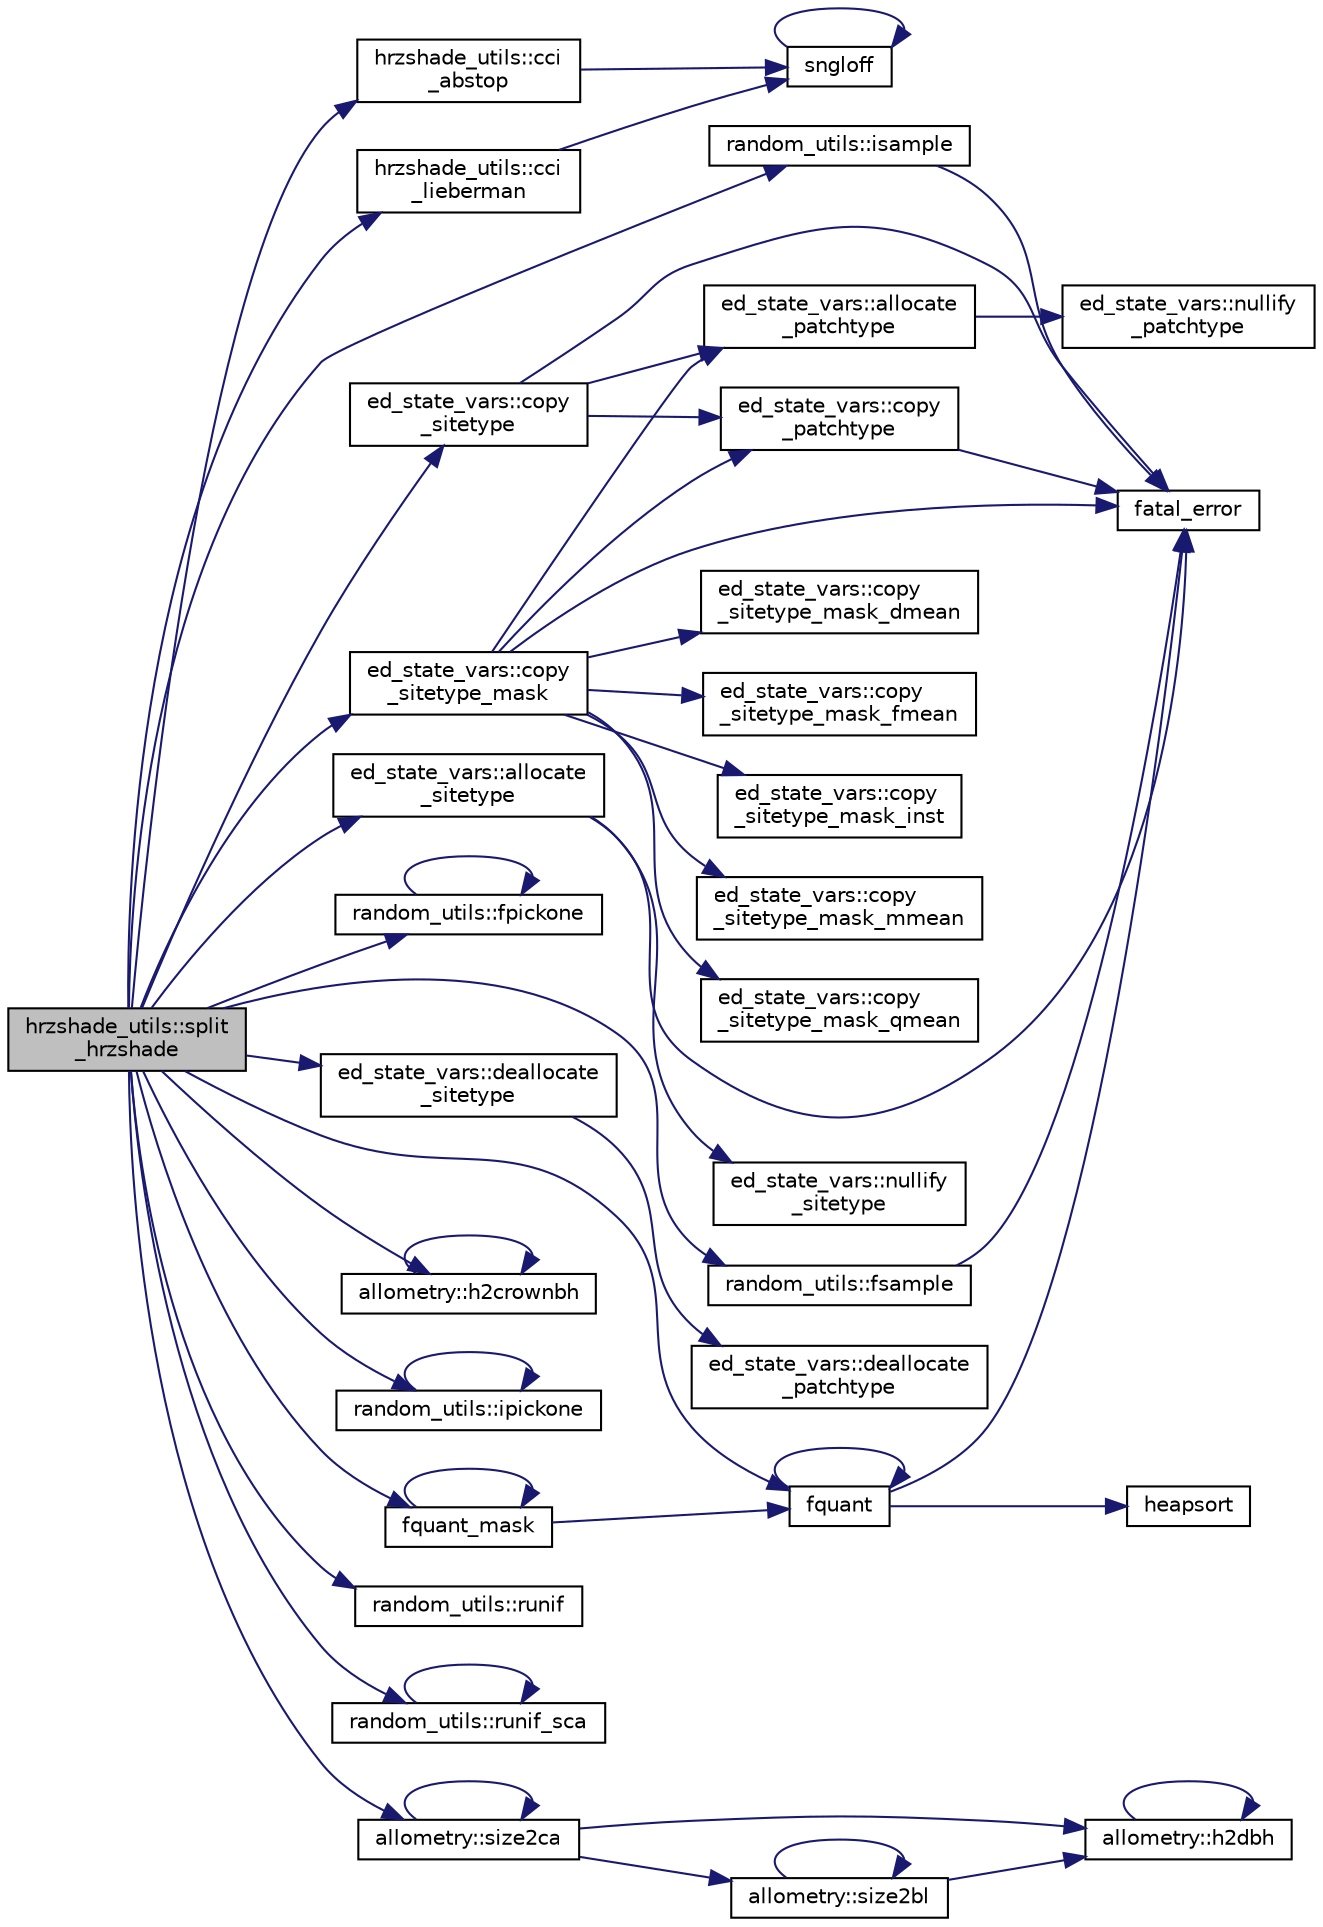 digraph "hrzshade_utils::split_hrzshade"
{
 // LATEX_PDF_SIZE
  edge [fontname="Helvetica",fontsize="10",labelfontname="Helvetica",labelfontsize="10"];
  node [fontname="Helvetica",fontsize="10",shape=record];
  rankdir="LR";
  Node1 [label="hrzshade_utils::split\l_hrzshade",height=0.2,width=0.4,color="black", fillcolor="grey75", style="filled", fontcolor="black",tooltip=" "];
  Node1 -> Node2 [color="midnightblue",fontsize="10",style="solid",fontname="Helvetica"];
  Node2 [label="ed_state_vars::allocate\l_sitetype",height=0.2,width=0.4,color="black", fillcolor="white", style="filled",URL="$namespaceed__state__vars.html#ac3b987ebbdc7c8cd956eb2634010edb9",tooltip="Allocates the patch-level variables."];
  Node2 -> Node3 [color="midnightblue",fontsize="10",style="solid",fontname="Helvetica"];
  Node3 [label="fatal_error",height=0.2,width=0.4,color="black", fillcolor="white", style="filled",URL="$fatal__error_8_f90.html#a2a2bff228716ab48a81c795b348d1665",tooltip=" "];
  Node2 -> Node4 [color="midnightblue",fontsize="10",style="solid",fontname="Helvetica"];
  Node4 [label="ed_state_vars::nullify\l_sitetype",height=0.2,width=0.4,color="black", fillcolor="white", style="filled",URL="$namespaceed__state__vars.html#aa13b6faa5a0031bd5df50581ac0db0ff",tooltip="Nullifies all patch pointers."];
  Node1 -> Node5 [color="midnightblue",fontsize="10",style="solid",fontname="Helvetica"];
  Node5 [label="hrzshade_utils::cci\l_abstop",height=0.2,width=0.4,color="black", fillcolor="white", style="filled",URL="$namespacehrzshade__utils.html#a2ba77112b917de2ef593e9ca3fbb8f1f",tooltip=" "];
  Node5 -> Node6 [color="midnightblue",fontsize="10",style="solid",fontname="Helvetica"];
  Node6 [label="sngloff",height=0.2,width=0.4,color="black", fillcolor="white", style="filled",URL="$numutils_8f90.html#a97ff3973394dba1b9534e055e358de97",tooltip=" "];
  Node6 -> Node6 [color="midnightblue",fontsize="10",style="solid",fontname="Helvetica"];
  Node1 -> Node7 [color="midnightblue",fontsize="10",style="solid",fontname="Helvetica"];
  Node7 [label="hrzshade_utils::cci\l_lieberman",height=0.2,width=0.4,color="black", fillcolor="white", style="filled",URL="$namespacehrzshade__utils.html#aba281edfb78bbbdb55de2013901358dd",tooltip=" "];
  Node7 -> Node6 [color="midnightblue",fontsize="10",style="solid",fontname="Helvetica"];
  Node1 -> Node8 [color="midnightblue",fontsize="10",style="solid",fontname="Helvetica"];
  Node8 [label="ed_state_vars::copy\l_sitetype",height=0.2,width=0.4,color="black", fillcolor="white", style="filled",URL="$namespaceed__state__vars.html#a3bf78091394d79aec34dd97e18ff16db",tooltip="Copies a continuous chunk of patches from one place to another."];
  Node8 -> Node9 [color="midnightblue",fontsize="10",style="solid",fontname="Helvetica"];
  Node9 [label="ed_state_vars::allocate\l_patchtype",height=0.2,width=0.4,color="black", fillcolor="white", style="filled",URL="$namespaceed__state__vars.html#a4837fc010e19721a127c9a8b04874594",tooltip="Allocates the cohort-level variables."];
  Node9 -> Node10 [color="midnightblue",fontsize="10",style="solid",fontname="Helvetica"];
  Node10 [label="ed_state_vars::nullify\l_patchtype",height=0.2,width=0.4,color="black", fillcolor="white", style="filled",URL="$namespaceed__state__vars.html#af1a07724c13a8dceb6ba2d3dab21b899",tooltip="Nullifies all cohort pointers."];
  Node8 -> Node11 [color="midnightblue",fontsize="10",style="solid",fontname="Helvetica"];
  Node11 [label="ed_state_vars::copy\l_patchtype",height=0.2,width=0.4,color="black", fillcolor="white", style="filled",URL="$namespaceed__state__vars.html#accd794e0e8d71ba375c3669097ae5c8d",tooltip="Copies a continuous chunk of cohorts from one place to another."];
  Node11 -> Node3 [color="midnightblue",fontsize="10",style="solid",fontname="Helvetica"];
  Node8 -> Node3 [color="midnightblue",fontsize="10",style="solid",fontname="Helvetica"];
  Node1 -> Node12 [color="midnightblue",fontsize="10",style="solid",fontname="Helvetica"];
  Node12 [label="ed_state_vars::copy\l_sitetype_mask",height=0.2,width=0.4,color="black", fillcolor="white", style="filled",URL="$namespaceed__state__vars.html#abd0a1c636db86530367e9d24e386ec22",tooltip="Copies part of one site from one place to another (only the ones where mask is .true...."];
  Node12 -> Node9 [color="midnightblue",fontsize="10",style="solid",fontname="Helvetica"];
  Node12 -> Node11 [color="midnightblue",fontsize="10",style="solid",fontname="Helvetica"];
  Node12 -> Node13 [color="midnightblue",fontsize="10",style="solid",fontname="Helvetica"];
  Node13 [label="ed_state_vars::copy\l_sitetype_mask_dmean",height=0.2,width=0.4,color="black", fillcolor="white", style="filled",URL="$namespaceed__state__vars.html#ac319365c7defa57422526b06b56bd61c",tooltip="Copies the variables that are dmean."];
  Node12 -> Node14 [color="midnightblue",fontsize="10",style="solid",fontname="Helvetica"];
  Node14 [label="ed_state_vars::copy\l_sitetype_mask_fmean",height=0.2,width=0.4,color="black", fillcolor="white", style="filled",URL="$namespaceed__state__vars.html#a6f38243f52095e9ee7da38e2b2ce81ab",tooltip="Copies the variables that are fmean."];
  Node12 -> Node15 [color="midnightblue",fontsize="10",style="solid",fontname="Helvetica"];
  Node15 [label="ed_state_vars::copy\l_sitetype_mask_inst",height=0.2,width=0.4,color="black", fillcolor="white", style="filled",URL="$namespaceed__state__vars.html#abef71303542156f0c150c4568b4828aa",tooltip="Copies the variables that are not fmean, dmean, mmean, mmsqu, qmean, and qmsqu."];
  Node12 -> Node16 [color="midnightblue",fontsize="10",style="solid",fontname="Helvetica"];
  Node16 [label="ed_state_vars::copy\l_sitetype_mask_mmean",height=0.2,width=0.4,color="black", fillcolor="white", style="filled",URL="$namespaceed__state__vars.html#a31ce6a86f04b6fb292bdf3a41dd3a66e",tooltip="Copies the variables that are mmean."];
  Node12 -> Node17 [color="midnightblue",fontsize="10",style="solid",fontname="Helvetica"];
  Node17 [label="ed_state_vars::copy\l_sitetype_mask_qmean",height=0.2,width=0.4,color="black", fillcolor="white", style="filled",URL="$namespaceed__state__vars.html#a2630aeadf5d56b1b603e8eb6c95b68eb",tooltip="Copies the variables that are qmean."];
  Node12 -> Node3 [color="midnightblue",fontsize="10",style="solid",fontname="Helvetica"];
  Node1 -> Node18 [color="midnightblue",fontsize="10",style="solid",fontname="Helvetica"];
  Node18 [label="ed_state_vars::deallocate\l_sitetype",height=0.2,width=0.4,color="black", fillcolor="white", style="filled",URL="$namespaceed__state__vars.html#a29881891f67226b191026267f094beb9",tooltip="De-allocates all patch pointers."];
  Node18 -> Node19 [color="midnightblue",fontsize="10",style="solid",fontname="Helvetica"];
  Node19 [label="ed_state_vars::deallocate\l_patchtype",height=0.2,width=0.4,color="black", fillcolor="white", style="filled",URL="$namespaceed__state__vars.html#a2845fb7d7264ed3c00651e9e46a16ed8",tooltip="De-allocates all cohort pointers."];
  Node1 -> Node20 [color="midnightblue",fontsize="10",style="solid",fontname="Helvetica"];
  Node20 [label="random_utils::fpickone",height=0.2,width=0.4,color="black", fillcolor="white", style="filled",URL="$namespacerandom__utils.html#a7fd44a494eb2c05ae8cedff7ca3d23c5",tooltip=" "];
  Node20 -> Node20 [color="midnightblue",fontsize="10",style="solid",fontname="Helvetica"];
  Node1 -> Node21 [color="midnightblue",fontsize="10",style="solid",fontname="Helvetica"];
  Node21 [label="fquant",height=0.2,width=0.4,color="black", fillcolor="white", style="filled",URL="$numutils_8f90.html#a144d7adc0be56426f9ebc014d94ac2b9",tooltip=" "];
  Node21 -> Node3 [color="midnightblue",fontsize="10",style="solid",fontname="Helvetica"];
  Node21 -> Node21 [color="midnightblue",fontsize="10",style="solid",fontname="Helvetica"];
  Node21 -> Node22 [color="midnightblue",fontsize="10",style="solid",fontname="Helvetica"];
  Node22 [label="heapsort",height=0.2,width=0.4,color="black", fillcolor="white", style="filled",URL="$numutils_8f90.html#af35fe9f0019893598dbf82d6a72a983d",tooltip=" "];
  Node1 -> Node23 [color="midnightblue",fontsize="10",style="solid",fontname="Helvetica"];
  Node23 [label="fquant_mask",height=0.2,width=0.4,color="black", fillcolor="white", style="filled",URL="$numutils_8f90.html#a0da5adf37bc25d16d7fe0cd4a8128899",tooltip=" "];
  Node23 -> Node21 [color="midnightblue",fontsize="10",style="solid",fontname="Helvetica"];
  Node23 -> Node23 [color="midnightblue",fontsize="10",style="solid",fontname="Helvetica"];
  Node1 -> Node24 [color="midnightblue",fontsize="10",style="solid",fontname="Helvetica"];
  Node24 [label="random_utils::fsample",height=0.2,width=0.4,color="black", fillcolor="white", style="filled",URL="$namespacerandom__utils.html#a748b2159e94b5cfc0b3ed38fa70cf5a6",tooltip=" "];
  Node24 -> Node3 [color="midnightblue",fontsize="10",style="solid",fontname="Helvetica"];
  Node1 -> Node25 [color="midnightblue",fontsize="10",style="solid",fontname="Helvetica"];
  Node25 [label="allometry::h2crownbh",height=0.2,width=0.4,color="black", fillcolor="white", style="filled",URL="$namespaceallometry.html#a88949ed487fccc2f1dfd065399043b0d",tooltip=" "];
  Node25 -> Node25 [color="midnightblue",fontsize="10",style="solid",fontname="Helvetica"];
  Node1 -> Node26 [color="midnightblue",fontsize="10",style="solid",fontname="Helvetica"];
  Node26 [label="random_utils::ipickone",height=0.2,width=0.4,color="black", fillcolor="white", style="filled",URL="$namespacerandom__utils.html#a459dd57414576f1e91eb5d8bab96280a",tooltip=" "];
  Node26 -> Node26 [color="midnightblue",fontsize="10",style="solid",fontname="Helvetica"];
  Node1 -> Node27 [color="midnightblue",fontsize="10",style="solid",fontname="Helvetica"];
  Node27 [label="random_utils::isample",height=0.2,width=0.4,color="black", fillcolor="white", style="filled",URL="$namespacerandom__utils.html#af1a9830664b10481a69133f559eb86f3",tooltip=" "];
  Node27 -> Node3 [color="midnightblue",fontsize="10",style="solid",fontname="Helvetica"];
  Node1 -> Node28 [color="midnightblue",fontsize="10",style="solid",fontname="Helvetica"];
  Node28 [label="random_utils::runif",height=0.2,width=0.4,color="black", fillcolor="white", style="filled",URL="$namespacerandom__utils.html#a78c5087165e2e97c15f0102547d58340",tooltip=" "];
  Node1 -> Node29 [color="midnightblue",fontsize="10",style="solid",fontname="Helvetica"];
  Node29 [label="random_utils::runif_sca",height=0.2,width=0.4,color="black", fillcolor="white", style="filled",URL="$namespacerandom__utils.html#a1c6ad0925303e3ba16c7d4583138c19e",tooltip=" "];
  Node29 -> Node29 [color="midnightblue",fontsize="10",style="solid",fontname="Helvetica"];
  Node1 -> Node30 [color="midnightblue",fontsize="10",style="solid",fontname="Helvetica"];
  Node30 [label="allometry::size2ca",height=0.2,width=0.4,color="black", fillcolor="white", style="filled",URL="$namespaceallometry.html#aed6e96368f347aaebe3a7c16fe32289f",tooltip=" "];
  Node30 -> Node31 [color="midnightblue",fontsize="10",style="solid",fontname="Helvetica"];
  Node31 [label="allometry::h2dbh",height=0.2,width=0.4,color="black", fillcolor="white", style="filled",URL="$namespaceallometry.html#a31aa8db06e86ec74efb5e692417399df",tooltip=" "];
  Node31 -> Node31 [color="midnightblue",fontsize="10",style="solid",fontname="Helvetica"];
  Node30 -> Node32 [color="midnightblue",fontsize="10",style="solid",fontname="Helvetica"];
  Node32 [label="allometry::size2bl",height=0.2,width=0.4,color="black", fillcolor="white", style="filled",URL="$namespaceallometry.html#a10c3f179ffa5bee4c98a338aa18067ee",tooltip=" "];
  Node32 -> Node31 [color="midnightblue",fontsize="10",style="solid",fontname="Helvetica"];
  Node32 -> Node32 [color="midnightblue",fontsize="10",style="solid",fontname="Helvetica"];
  Node30 -> Node30 [color="midnightblue",fontsize="10",style="solid",fontname="Helvetica"];
}
